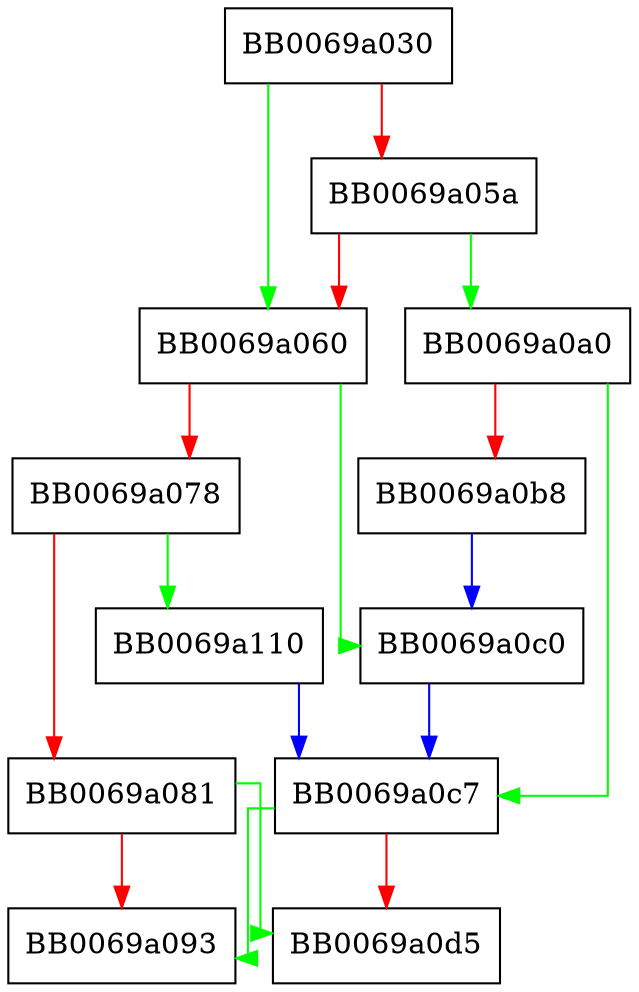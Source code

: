 digraph cipher_hw_aesni_initkey {
  node [shape="box"];
  graph [splines=ortho];
  BB0069a030 -> BB0069a060 [color="green"];
  BB0069a030 -> BB0069a05a [color="red"];
  BB0069a05a -> BB0069a0a0 [color="green"];
  BB0069a05a -> BB0069a060 [color="red"];
  BB0069a060 -> BB0069a0c0 [color="green"];
  BB0069a060 -> BB0069a078 [color="red"];
  BB0069a078 -> BB0069a110 [color="green"];
  BB0069a078 -> BB0069a081 [color="red"];
  BB0069a081 -> BB0069a0d5 [color="green"];
  BB0069a081 -> BB0069a093 [color="red"];
  BB0069a0a0 -> BB0069a0c7 [color="green"];
  BB0069a0a0 -> BB0069a0b8 [color="red"];
  BB0069a0b8 -> BB0069a0c0 [color="blue"];
  BB0069a0c0 -> BB0069a0c7 [color="blue"];
  BB0069a0c7 -> BB0069a093 [color="green"];
  BB0069a0c7 -> BB0069a0d5 [color="red"];
  BB0069a110 -> BB0069a0c7 [color="blue"];
}